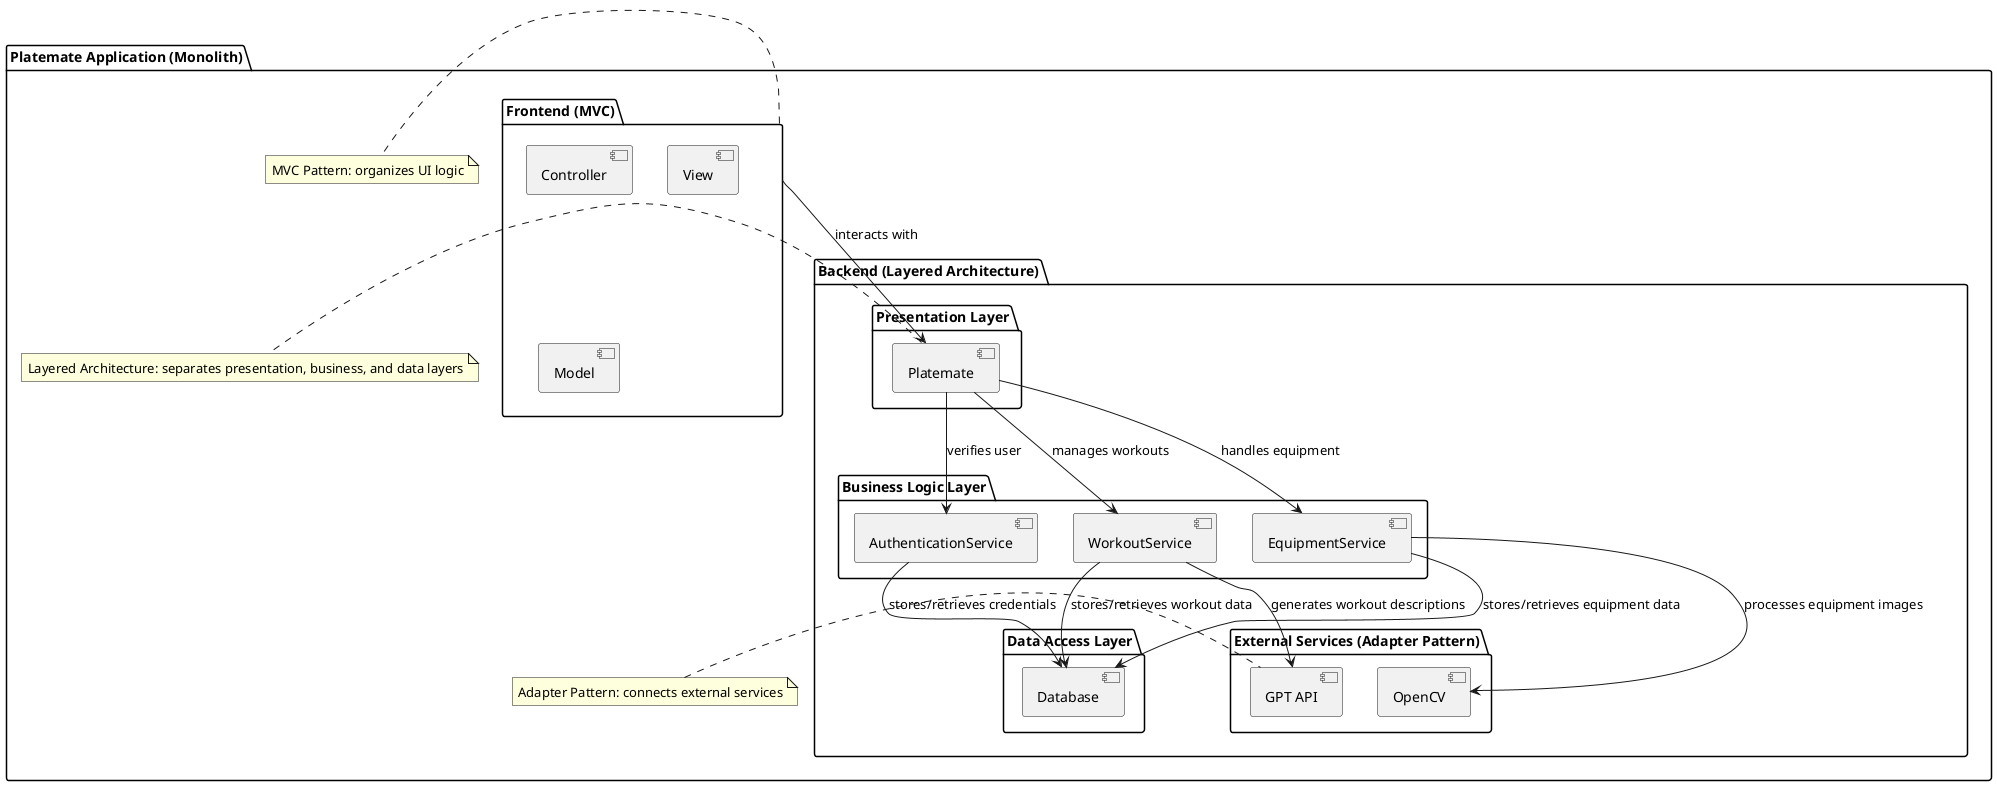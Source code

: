 @startuml
package "Platemate Application (Monolith)" {
  
  package "Frontend (MVC)" {
    [Controller]
    [View]
    [Model]
  }

  package "Backend (Layered Architecture)" {
    package "Presentation Layer" {
      [Platemate]
    }
    package "Business Logic Layer" {
      [WorkoutService]
      [AuthenticationService]
      [EquipmentService]
    }
    package "Data Access Layer" {
      [Database]
    }
    package "External Services (Adapter Pattern)" {
      [GPT API]
      [OpenCV]
    }
  }

  [Frontend (MVC)] -down-> [Platemate] : interacts with

  [Platemate] -right-> [AuthenticationService] : verifies user
  [Platemate] --> [WorkoutService] : manages workouts
  [Platemate] --> [EquipmentService] : handles equipment
  
  [AuthenticationService] --> [Database] : stores/retrieves credentials
  [WorkoutService] --> [Database] : stores/retrieves workout data
  [EquipmentService] --> [Database] : stores/retrieves equipment data

  [EquipmentService] --> [OpenCV] : processes equipment images
  [WorkoutService] --> [GPT API] : generates workout descriptions

  note right of [Frontend (MVC)]
    MVC Pattern: organizes UI logic
  end note
  note right of [Platemate]
    Layered Architecture: separates presentation, business, and data layers
  end note
  note left of [GPT API]
    Adapter Pattern: connects external services
  end note
}

@enduml
